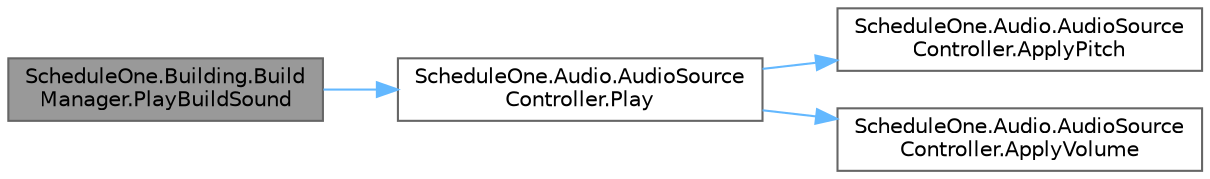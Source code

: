 digraph "ScheduleOne.Building.BuildManager.PlayBuildSound"
{
 // LATEX_PDF_SIZE
  bgcolor="transparent";
  edge [fontname=Helvetica,fontsize=10,labelfontname=Helvetica,labelfontsize=10];
  node [fontname=Helvetica,fontsize=10,shape=box,height=0.2,width=0.4];
  rankdir="LR";
  Node1 [id="Node000001",label="ScheduleOne.Building.Build\lManager.PlayBuildSound",height=0.2,width=0.4,color="gray40", fillcolor="grey60", style="filled", fontcolor="black",tooltip=" "];
  Node1 -> Node2 [id="edge1_Node000001_Node000002",color="steelblue1",style="solid",tooltip=" "];
  Node2 [id="Node000002",label="ScheduleOne.Audio.AudioSource\lController.Play",height=0.2,width=0.4,color="grey40", fillcolor="white", style="filled",URL="$class_schedule_one_1_1_audio_1_1_audio_source_controller.html#a54d1ffbbe9c51abe129bf8403963f961",tooltip=" "];
  Node2 -> Node3 [id="edge2_Node000002_Node000003",color="steelblue1",style="solid",tooltip=" "];
  Node3 [id="Node000003",label="ScheduleOne.Audio.AudioSource\lController.ApplyPitch",height=0.2,width=0.4,color="grey40", fillcolor="white", style="filled",URL="$class_schedule_one_1_1_audio_1_1_audio_source_controller.html#a9b8a57907e94652f9a5e27f87c6dade6",tooltip=" "];
  Node2 -> Node4 [id="edge3_Node000002_Node000004",color="steelblue1",style="solid",tooltip=" "];
  Node4 [id="Node000004",label="ScheduleOne.Audio.AudioSource\lController.ApplyVolume",height=0.2,width=0.4,color="grey40", fillcolor="white", style="filled",URL="$class_schedule_one_1_1_audio_1_1_audio_source_controller.html#aa4278c563314f365d4dab6837a4a9903",tooltip=" "];
}
